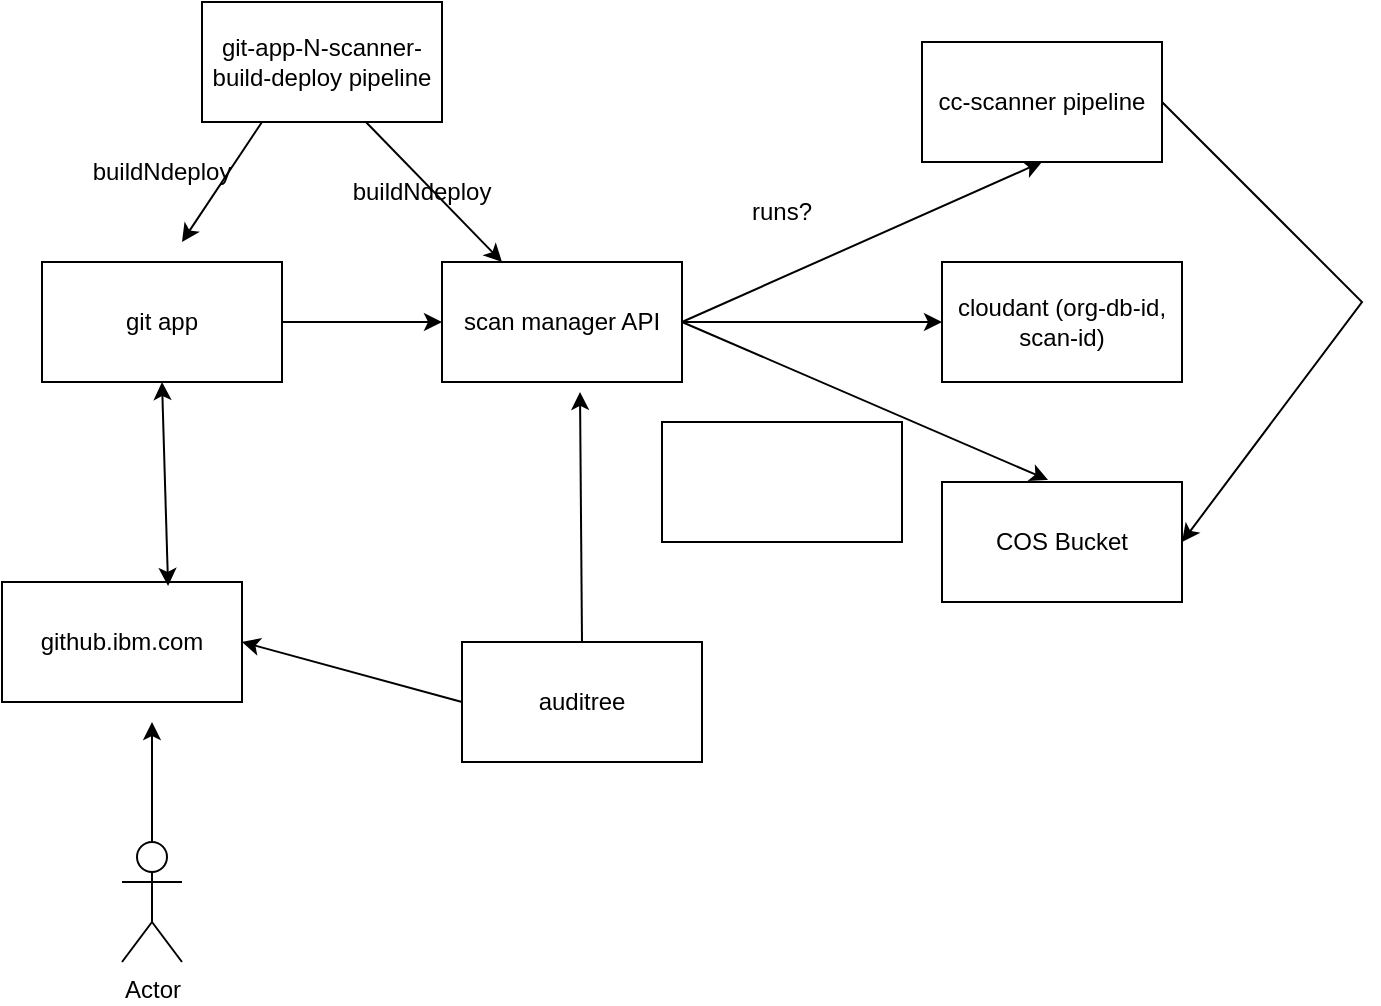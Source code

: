<mxfile version="20.4.1" type="github">
  <diagram id="fMHmm0aW8ffeBI2xBeLL" name="Page-1">
    <mxGraphModel dx="1042" dy="560" grid="1" gridSize="10" guides="1" tooltips="1" connect="1" arrows="1" fold="1" page="1" pageScale="1" pageWidth="850" pageHeight="1100" math="0" shadow="0">
      <root>
        <mxCell id="0" />
        <mxCell id="1" parent="0" />
        <mxCell id="6DFWnP2cfWHzUYxLaP0f-1" value="git app" style="whiteSpace=wrap;html=1;" parent="1" vertex="1">
          <mxGeometry x="50" y="190" width="120" height="60" as="geometry" />
        </mxCell>
        <mxCell id="6DFWnP2cfWHzUYxLaP0f-2" value="scan manager API" style="whiteSpace=wrap;html=1;" parent="1" vertex="1">
          <mxGeometry x="250" y="190" width="120" height="60" as="geometry" />
        </mxCell>
        <mxCell id="6DFWnP2cfWHzUYxLaP0f-3" value="cc-scanner pipeline" style="whiteSpace=wrap;html=1;" parent="1" vertex="1">
          <mxGeometry x="490" y="80" width="120" height="60" as="geometry" />
        </mxCell>
        <mxCell id="6DFWnP2cfWHzUYxLaP0f-4" style="edgeStyle=orthogonalEdgeStyle;rounded=0;orthogonalLoop=1;jettySize=auto;html=1;exitX=0.5;exitY=1;exitDx=0;exitDy=0;" parent="1" source="6DFWnP2cfWHzUYxLaP0f-2" target="6DFWnP2cfWHzUYxLaP0f-2" edge="1">
          <mxGeometry relative="1" as="geometry" />
        </mxCell>
        <mxCell id="6DFWnP2cfWHzUYxLaP0f-5" value="cloudant (org-db-id, scan-id)" style="whiteSpace=wrap;html=1;" parent="1" vertex="1">
          <mxGeometry x="500" y="190" width="120" height="60" as="geometry" />
        </mxCell>
        <mxCell id="6DFWnP2cfWHzUYxLaP0f-7" value="" style="endArrow=classic;html=1;rounded=0;exitX=1;exitY=0.5;exitDx=0;exitDy=0;entryX=0;entryY=0.5;entryDx=0;entryDy=0;" parent="1" source="6DFWnP2cfWHzUYxLaP0f-2" target="6DFWnP2cfWHzUYxLaP0f-5" edge="1">
          <mxGeometry width="50" height="50" relative="1" as="geometry">
            <mxPoint x="400" y="320" as="sourcePoint" />
            <mxPoint x="450" y="270" as="targetPoint" />
          </mxGeometry>
        </mxCell>
        <mxCell id="6DFWnP2cfWHzUYxLaP0f-8" value="" style="endArrow=classic;html=1;rounded=0;entryX=0.5;entryY=1;entryDx=0;entryDy=0;" parent="1" target="6DFWnP2cfWHzUYxLaP0f-3" edge="1">
          <mxGeometry width="50" height="50" relative="1" as="geometry">
            <mxPoint x="370" y="220" as="sourcePoint" />
            <mxPoint x="550" y="230" as="targetPoint" />
          </mxGeometry>
        </mxCell>
        <mxCell id="6DFWnP2cfWHzUYxLaP0f-9" value="COS Bucket" style="whiteSpace=wrap;html=1;" parent="1" vertex="1">
          <mxGeometry x="500" y="300" width="120" height="60" as="geometry" />
        </mxCell>
        <mxCell id="6DFWnP2cfWHzUYxLaP0f-10" value="" style="endArrow=classic;html=1;rounded=0;entryX=0.442;entryY=-0.017;entryDx=0;entryDy=0;exitX=1;exitY=0.5;exitDx=0;exitDy=0;entryPerimeter=0;" parent="1" source="6DFWnP2cfWHzUYxLaP0f-2" target="6DFWnP2cfWHzUYxLaP0f-9" edge="1">
          <mxGeometry width="50" height="50" relative="1" as="geometry">
            <mxPoint x="380" y="230" as="sourcePoint" />
            <mxPoint x="490" y="150" as="targetPoint" />
          </mxGeometry>
        </mxCell>
        <mxCell id="6DFWnP2cfWHzUYxLaP0f-11" value="" style="endArrow=classic;html=1;rounded=0;entryX=0;entryY=0.5;entryDx=0;entryDy=0;exitX=1;exitY=0.5;exitDx=0;exitDy=0;" parent="1" source="6DFWnP2cfWHzUYxLaP0f-1" target="6DFWnP2cfWHzUYxLaP0f-2" edge="1">
          <mxGeometry width="50" height="50" relative="1" as="geometry">
            <mxPoint x="390" y="240" as="sourcePoint" />
            <mxPoint x="500" y="160" as="targetPoint" />
          </mxGeometry>
        </mxCell>
        <mxCell id="CjR3ygJ9ENG1qqv1c1dH-2" value="&lt;div&gt;runs?&lt;/div&gt;" style="text;html=1;strokeColor=none;fillColor=none;align=center;verticalAlign=middle;whiteSpace=wrap;rounded=0;" vertex="1" parent="1">
          <mxGeometry x="390" y="150" width="60" height="30" as="geometry" />
        </mxCell>
        <mxCell id="CjR3ygJ9ENG1qqv1c1dH-3" value="git-app-N-scanner-build-deploy pipeline" style="rounded=0;whiteSpace=wrap;html=1;" vertex="1" parent="1">
          <mxGeometry x="130" y="60" width="120" height="60" as="geometry" />
        </mxCell>
        <mxCell id="CjR3ygJ9ENG1qqv1c1dH-5" value="" style="endArrow=classic;html=1;rounded=0;exitX=0.25;exitY=1;exitDx=0;exitDy=0;" edge="1" parent="1" source="CjR3ygJ9ENG1qqv1c1dH-3">
          <mxGeometry width="50" height="50" relative="1" as="geometry">
            <mxPoint x="150" y="180" as="sourcePoint" />
            <mxPoint x="120" y="180" as="targetPoint" />
          </mxGeometry>
        </mxCell>
        <mxCell id="CjR3ygJ9ENG1qqv1c1dH-6" value="" style="endArrow=classic;html=1;rounded=0;exitX=0.683;exitY=1;exitDx=0;exitDy=0;entryX=0.25;entryY=0;entryDx=0;entryDy=0;exitPerimeter=0;" edge="1" parent="1" source="CjR3ygJ9ENG1qqv1c1dH-3" target="6DFWnP2cfWHzUYxLaP0f-2">
          <mxGeometry width="50" height="50" relative="1" as="geometry">
            <mxPoint x="170" y="130" as="sourcePoint" />
            <mxPoint x="130" y="190" as="targetPoint" />
          </mxGeometry>
        </mxCell>
        <mxCell id="CjR3ygJ9ENG1qqv1c1dH-7" value="buildNdeploy" style="text;html=1;strokeColor=none;fillColor=none;align=center;verticalAlign=middle;whiteSpace=wrap;rounded=0;" vertex="1" parent="1">
          <mxGeometry x="80" y="130" width="60" height="30" as="geometry" />
        </mxCell>
        <mxCell id="CjR3ygJ9ENG1qqv1c1dH-8" value="buildNdeploy" style="text;html=1;strokeColor=none;fillColor=none;align=center;verticalAlign=middle;whiteSpace=wrap;rounded=0;" vertex="1" parent="1">
          <mxGeometry x="210" y="140" width="60" height="30" as="geometry" />
        </mxCell>
        <mxCell id="CjR3ygJ9ENG1qqv1c1dH-10" value="" style="endArrow=classic;html=1;rounded=0;exitX=1;exitY=0.5;exitDx=0;exitDy=0;entryX=1;entryY=0.5;entryDx=0;entryDy=0;" edge="1" parent="1" source="6DFWnP2cfWHzUYxLaP0f-3" target="6DFWnP2cfWHzUYxLaP0f-9">
          <mxGeometry width="50" height="50" relative="1" as="geometry">
            <mxPoint x="520" y="150" as="sourcePoint" />
            <mxPoint x="518.04" y="201.98" as="targetPoint" />
            <Array as="points">
              <mxPoint x="710" y="210" />
            </Array>
          </mxGeometry>
        </mxCell>
        <mxCell id="CjR3ygJ9ENG1qqv1c1dH-12" value="auditree" style="rounded=0;whiteSpace=wrap;html=1;" vertex="1" parent="1">
          <mxGeometry x="260" y="380" width="120" height="60" as="geometry" />
        </mxCell>
        <mxCell id="CjR3ygJ9ENG1qqv1c1dH-13" value="" style="endArrow=classic;html=1;rounded=0;exitX=0.5;exitY=0;exitDx=0;exitDy=0;entryX=0.575;entryY=1.083;entryDx=0;entryDy=0;entryPerimeter=0;" edge="1" parent="1" source="CjR3ygJ9ENG1qqv1c1dH-12" target="6DFWnP2cfWHzUYxLaP0f-2">
          <mxGeometry width="50" height="50" relative="1" as="geometry">
            <mxPoint x="400" y="320" as="sourcePoint" />
            <mxPoint x="450" y="270" as="targetPoint" />
          </mxGeometry>
        </mxCell>
        <mxCell id="CjR3ygJ9ENG1qqv1c1dH-14" value="&lt;div&gt;github.ibm.com&lt;/div&gt;" style="rounded=0;whiteSpace=wrap;html=1;" vertex="1" parent="1">
          <mxGeometry x="30" y="350" width="120" height="60" as="geometry" />
        </mxCell>
        <mxCell id="CjR3ygJ9ENG1qqv1c1dH-15" value="" style="endArrow=classic;startArrow=classic;html=1;rounded=0;" edge="1" parent="1">
          <mxGeometry width="50" height="50" relative="1" as="geometry">
            <mxPoint x="400" y="320" as="sourcePoint" />
            <mxPoint x="450" y="270" as="targetPoint" />
          </mxGeometry>
        </mxCell>
        <mxCell id="CjR3ygJ9ENG1qqv1c1dH-16" value="" style="endArrow=classic;startArrow=classic;html=1;rounded=0;entryX=0.5;entryY=1;entryDx=0;entryDy=0;exitX=0.692;exitY=0.033;exitDx=0;exitDy=0;exitPerimeter=0;" edge="1" parent="1" source="CjR3ygJ9ENG1qqv1c1dH-14" target="6DFWnP2cfWHzUYxLaP0f-1">
          <mxGeometry width="50" height="50" relative="1" as="geometry">
            <mxPoint x="400" y="320" as="sourcePoint" />
            <mxPoint x="450" y="270" as="targetPoint" />
          </mxGeometry>
        </mxCell>
        <mxCell id="CjR3ygJ9ENG1qqv1c1dH-17" value="" style="rounded=0;whiteSpace=wrap;html=1;" vertex="1" parent="1">
          <mxGeometry x="360" y="270" width="120" height="60" as="geometry" />
        </mxCell>
        <mxCell id="CjR3ygJ9ENG1qqv1c1dH-19" style="edgeStyle=orthogonalEdgeStyle;rounded=0;orthogonalLoop=1;jettySize=auto;html=1;" edge="1" parent="1" source="CjR3ygJ9ENG1qqv1c1dH-18">
          <mxGeometry relative="1" as="geometry">
            <mxPoint x="105" y="420" as="targetPoint" />
          </mxGeometry>
        </mxCell>
        <mxCell id="CjR3ygJ9ENG1qqv1c1dH-18" value="Actor" style="shape=umlActor;verticalLabelPosition=bottom;verticalAlign=top;html=1;" vertex="1" parent="1">
          <mxGeometry x="90" y="480" width="30" height="60" as="geometry" />
        </mxCell>
        <mxCell id="CjR3ygJ9ENG1qqv1c1dH-20" value="" style="endArrow=classic;html=1;rounded=0;exitX=0;exitY=0.5;exitDx=0;exitDy=0;entryX=1;entryY=0.5;entryDx=0;entryDy=0;" edge="1" parent="1" source="CjR3ygJ9ENG1qqv1c1dH-12" target="CjR3ygJ9ENG1qqv1c1dH-14">
          <mxGeometry width="50" height="50" relative="1" as="geometry">
            <mxPoint x="400" y="320" as="sourcePoint" />
            <mxPoint x="450" y="270" as="targetPoint" />
          </mxGeometry>
        </mxCell>
      </root>
    </mxGraphModel>
  </diagram>
</mxfile>
